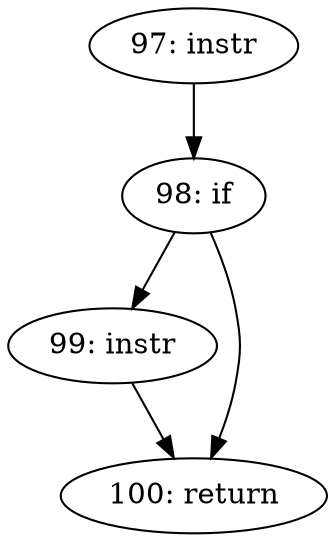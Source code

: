 digraph CFG_skb_peek {
97 [label="97: instr"]
	97 -> 98
98 [label="98: if"]
	98 -> 99
	98 -> 100
99 [label="99: instr"]
	99 -> 100
100 [label="100: return"]
	
}
